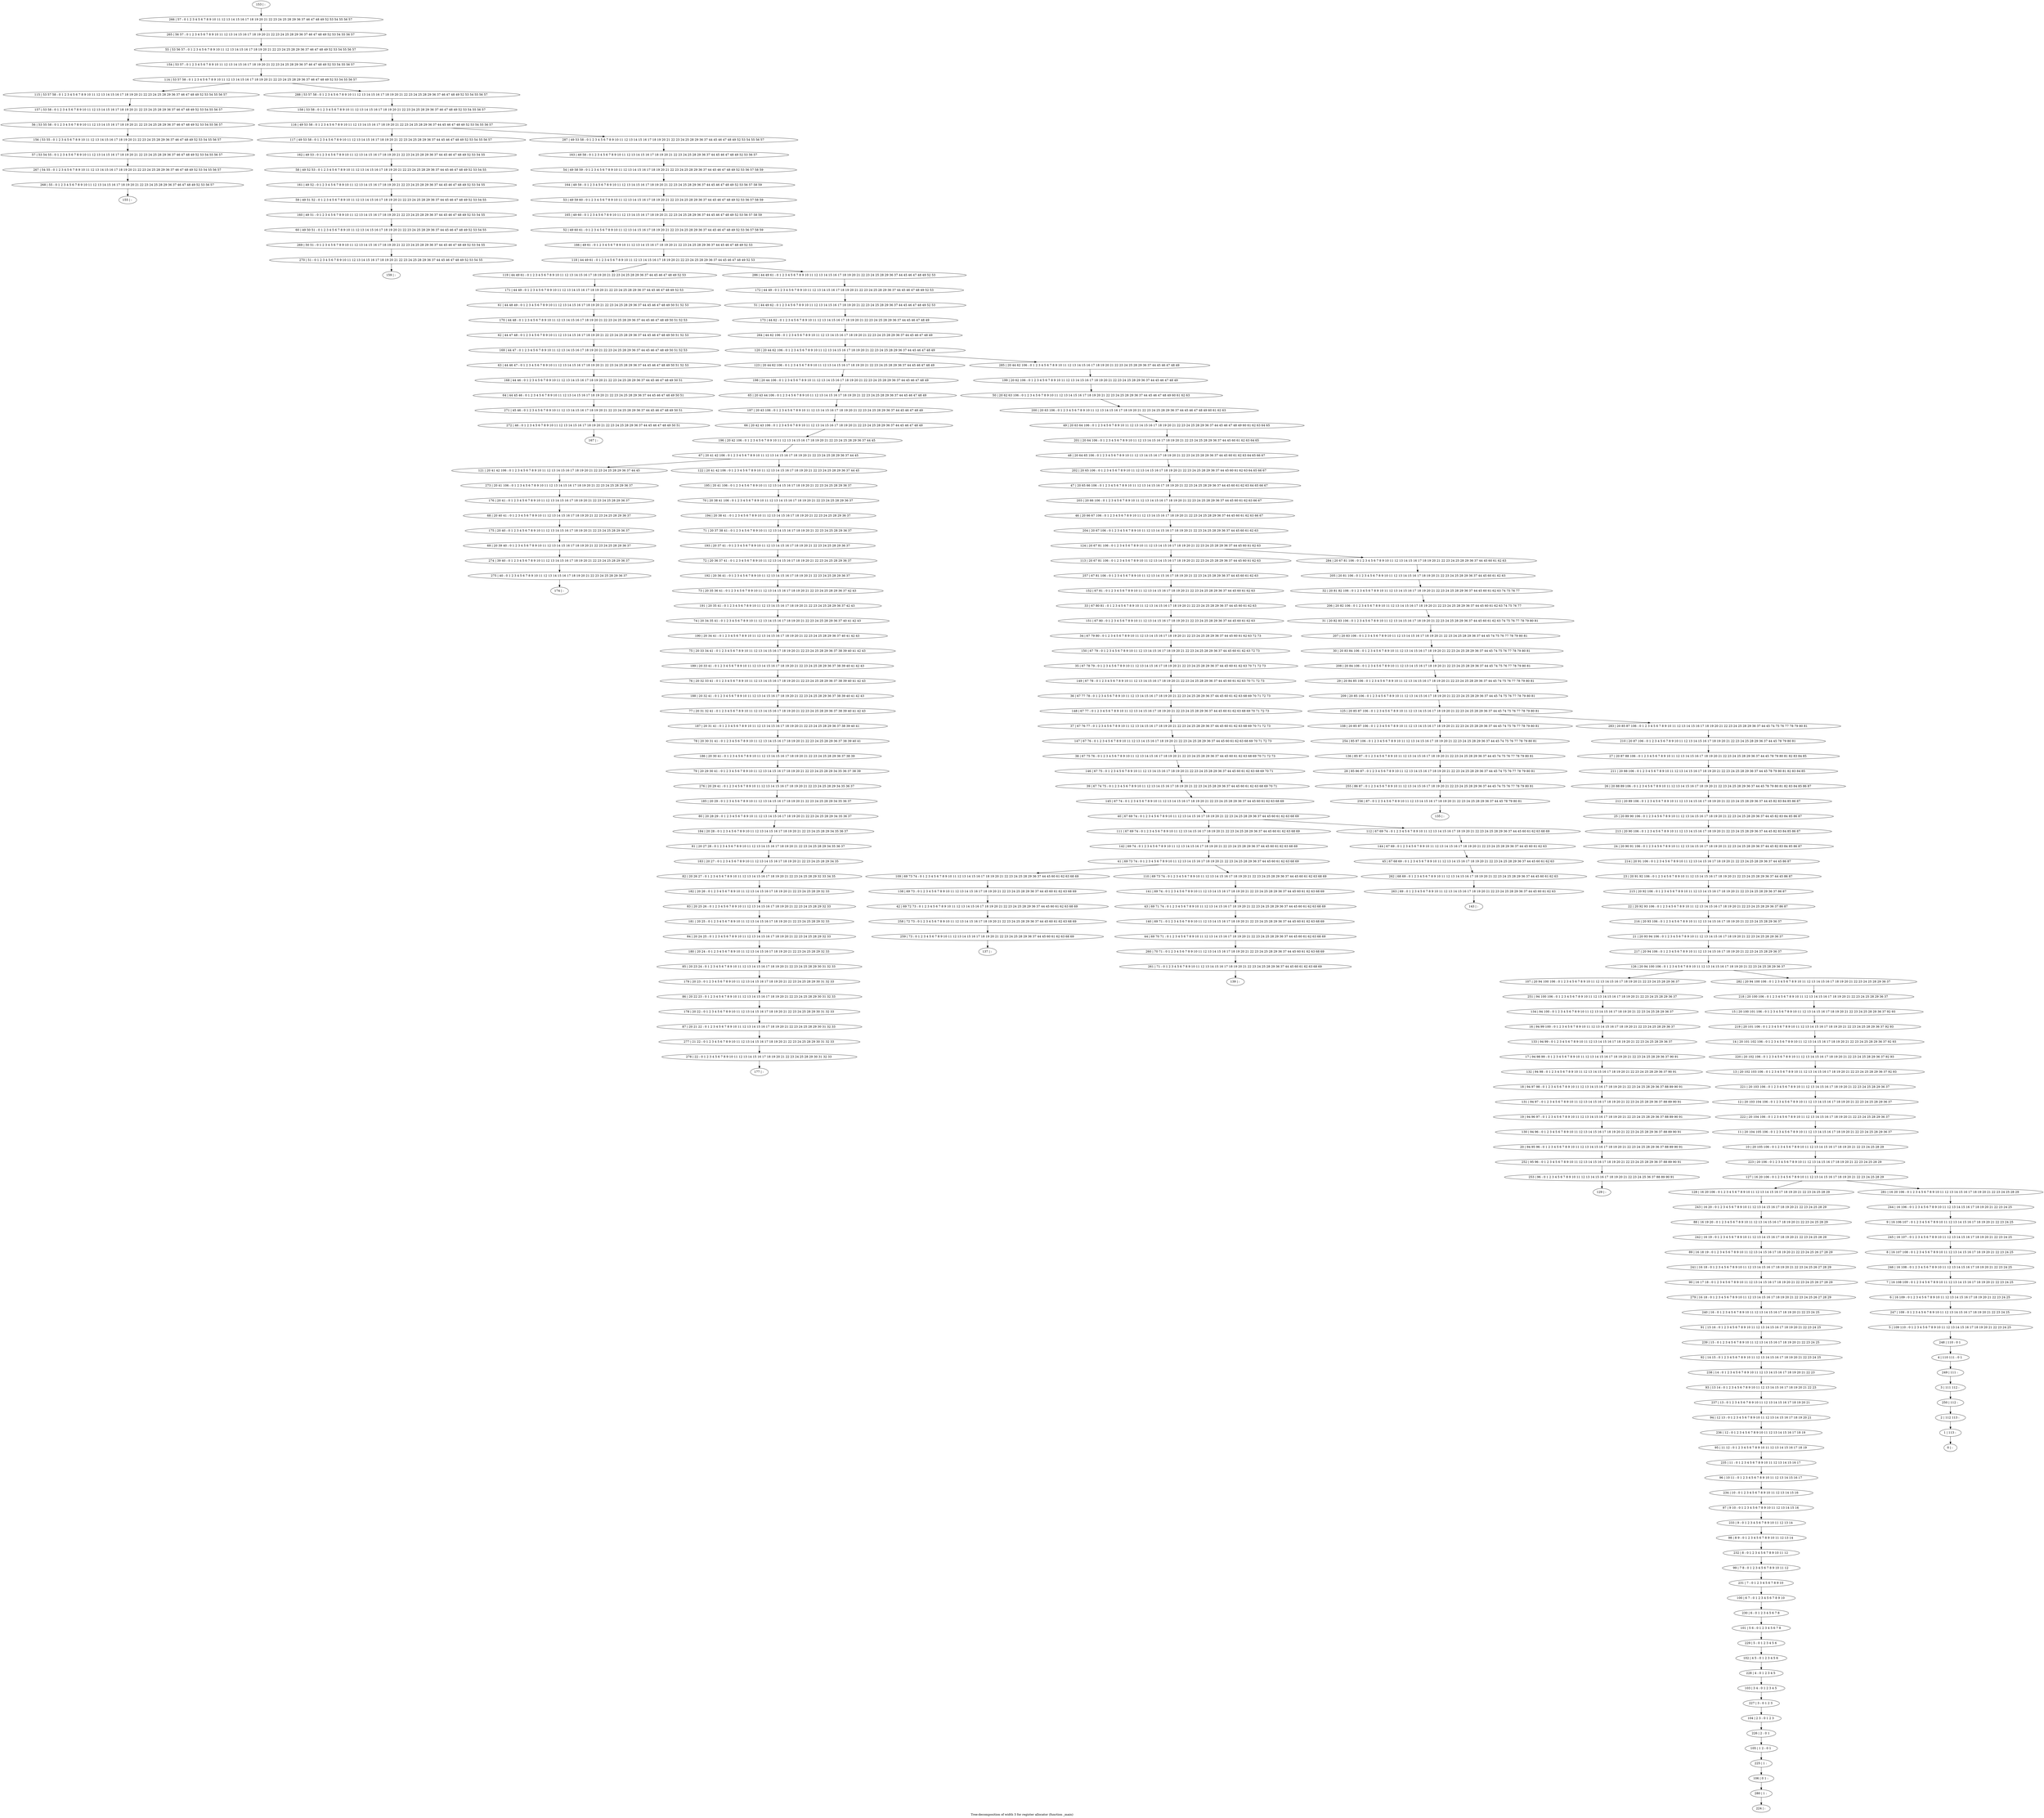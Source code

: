 digraph G {
graph [label="Tree-decomposition of width 3 for register allocator (function _main)"]
0[label="0 | : "];
1[label="1 | 113 : "];
2[label="2 | 112 113 : "];
3[label="3 | 111 112 : "];
4[label="4 | 110 111 : 0 1 "];
5[label="5 | 109 110 : 0 1 2 3 4 5 6 7 8 9 10 11 12 13 14 15 16 17 18 19 20 21 22 23 24 25 "];
6[label="6 | 16 109 : 0 1 2 3 4 5 6 7 8 9 10 11 12 13 14 15 16 17 18 19 20 21 22 23 24 25 "];
7[label="7 | 16 108 109 : 0 1 2 3 4 5 6 7 8 9 10 11 12 13 14 15 16 17 18 19 20 21 22 23 24 25 "];
8[label="8 | 16 107 108 : 0 1 2 3 4 5 6 7 8 9 10 11 12 13 14 15 16 17 18 19 20 21 22 23 24 25 "];
9[label="9 | 16 106 107 : 0 1 2 3 4 5 6 7 8 9 10 11 12 13 14 15 16 17 18 19 20 21 22 23 24 25 "];
10[label="10 | 20 105 106 : 0 1 2 3 4 5 6 7 8 9 10 11 12 13 14 15 16 17 18 19 20 21 22 23 24 25 28 29 "];
11[label="11 | 20 104 105 106 : 0 1 2 3 4 5 6 7 8 9 10 11 12 13 14 15 16 17 18 19 20 21 22 23 24 25 28 29 36 37 "];
12[label="12 | 20 103 104 106 : 0 1 2 3 4 5 6 7 8 9 10 11 12 13 14 15 16 17 18 19 20 21 22 23 24 25 28 29 36 37 "];
13[label="13 | 20 102 103 106 : 0 1 2 3 4 5 6 7 8 9 10 11 12 13 14 15 16 17 18 19 20 21 22 23 24 25 28 29 36 37 92 93 "];
14[label="14 | 20 101 102 106 : 0 1 2 3 4 5 6 7 8 9 10 11 12 13 14 15 16 17 18 19 20 21 22 23 24 25 28 29 36 37 92 93 "];
15[label="15 | 20 100 101 106 : 0 1 2 3 4 5 6 7 8 9 10 11 12 13 14 15 16 17 18 19 20 21 22 23 24 25 28 29 36 37 92 93 "];
16[label="16 | 94 99 100 : 0 1 2 3 4 5 6 7 8 9 10 11 12 13 14 15 16 17 18 19 20 21 22 23 24 25 28 29 36 37 "];
17[label="17 | 94 98 99 : 0 1 2 3 4 5 6 7 8 9 10 11 12 13 14 15 16 17 18 19 20 21 22 23 24 25 28 29 36 37 90 91 "];
18[label="18 | 94 97 98 : 0 1 2 3 4 5 6 7 8 9 10 11 12 13 14 15 16 17 18 19 20 21 22 23 24 25 28 29 36 37 88 89 90 91 "];
19[label="19 | 94 96 97 : 0 1 2 3 4 5 6 7 8 9 10 11 12 13 14 15 16 17 18 19 20 21 22 23 24 25 28 29 36 37 88 89 90 91 "];
20[label="20 | 94 95 96 : 0 1 2 3 4 5 6 7 8 9 10 11 12 13 14 15 16 17 18 19 20 21 22 23 24 25 28 29 36 37 88 89 90 91 "];
21[label="21 | 20 93 94 106 : 0 1 2 3 4 5 6 7 8 9 10 11 12 13 14 15 16 17 18 19 20 21 22 23 24 25 28 29 36 37 "];
22[label="22 | 20 92 93 106 : 0 1 2 3 4 5 6 7 8 9 10 11 12 13 14 15 16 17 18 19 20 21 22 23 24 25 28 29 36 37 86 87 "];
23[label="23 | 20 91 92 106 : 0 1 2 3 4 5 6 7 8 9 10 11 12 13 14 15 16 17 18 19 20 21 22 23 24 25 28 29 36 37 44 45 86 87 "];
24[label="24 | 20 90 91 106 : 0 1 2 3 4 5 6 7 8 9 10 11 12 13 14 15 16 17 18 19 20 21 22 23 24 25 28 29 36 37 44 45 82 83 84 85 86 87 "];
25[label="25 | 20 89 90 106 : 0 1 2 3 4 5 6 7 8 9 10 11 12 13 14 15 16 17 18 19 20 21 22 23 24 25 28 29 36 37 44 45 82 83 84 85 86 87 "];
26[label="26 | 20 88 89 106 : 0 1 2 3 4 5 6 7 8 9 10 11 12 13 14 15 16 17 18 19 20 21 22 23 24 25 28 29 36 37 44 45 78 79 80 81 82 83 84 85 86 87 "];
27[label="27 | 20 87 88 106 : 0 1 2 3 4 5 6 7 8 9 10 11 12 13 14 15 16 17 18 19 20 21 22 23 24 25 28 29 36 37 44 45 78 79 80 81 82 83 84 85 "];
28[label="28 | 85 86 87 : 0 1 2 3 4 5 6 7 8 9 10 11 12 13 14 15 16 17 18 19 20 21 22 23 24 25 28 29 36 37 44 45 74 75 76 77 78 79 80 81 "];
29[label="29 | 20 84 85 106 : 0 1 2 3 4 5 6 7 8 9 10 11 12 13 14 15 16 17 18 19 20 21 22 23 24 25 28 29 36 37 44 45 74 75 76 77 78 79 80 81 "];
30[label="30 | 20 83 84 106 : 0 1 2 3 4 5 6 7 8 9 10 11 12 13 14 15 16 17 18 19 20 21 22 23 24 25 28 29 36 37 44 45 74 75 76 77 78 79 80 81 "];
31[label="31 | 20 82 83 106 : 0 1 2 3 4 5 6 7 8 9 10 11 12 13 14 15 16 17 18 19 20 21 22 23 24 25 28 29 36 37 44 45 60 61 62 63 74 75 76 77 78 79 80 81 "];
32[label="32 | 20 81 82 106 : 0 1 2 3 4 5 6 7 8 9 10 11 12 13 14 15 16 17 18 19 20 21 22 23 24 25 28 29 36 37 44 45 60 61 62 63 74 75 76 77 "];
33[label="33 | 67 80 81 : 0 1 2 3 4 5 6 7 8 9 10 11 12 13 14 15 16 17 18 19 20 21 22 23 24 25 28 29 36 37 44 45 60 61 62 63 "];
34[label="34 | 67 79 80 : 0 1 2 3 4 5 6 7 8 9 10 11 12 13 14 15 16 17 18 19 20 21 22 23 24 25 28 29 36 37 44 45 60 61 62 63 72 73 "];
35[label="35 | 67 78 79 : 0 1 2 3 4 5 6 7 8 9 10 11 12 13 14 15 16 17 18 19 20 21 22 23 24 25 28 29 36 37 44 45 60 61 62 63 70 71 72 73 "];
36[label="36 | 67 77 78 : 0 1 2 3 4 5 6 7 8 9 10 11 12 13 14 15 16 17 18 19 20 21 22 23 24 25 28 29 36 37 44 45 60 61 62 63 68 69 70 71 72 73 "];
37[label="37 | 67 76 77 : 0 1 2 3 4 5 6 7 8 9 10 11 12 13 14 15 16 17 18 19 20 21 22 23 24 25 28 29 36 37 44 45 60 61 62 63 68 69 70 71 72 73 "];
38[label="38 | 67 75 76 : 0 1 2 3 4 5 6 7 8 9 10 11 12 13 14 15 16 17 18 19 20 21 22 23 24 25 28 29 36 37 44 45 60 61 62 63 68 69 70 71 72 73 "];
39[label="39 | 67 74 75 : 0 1 2 3 4 5 6 7 8 9 10 11 12 13 14 15 16 17 18 19 20 21 22 23 24 25 28 29 36 37 44 45 60 61 62 63 68 69 70 71 "];
40[label="40 | 67 69 74 : 0 1 2 3 4 5 6 7 8 9 10 11 12 13 14 15 16 17 18 19 20 21 22 23 24 25 28 29 36 37 44 45 60 61 62 63 68 69 "];
41[label="41 | 69 73 74 : 0 1 2 3 4 5 6 7 8 9 10 11 12 13 14 15 16 17 18 19 20 21 22 23 24 25 28 29 36 37 44 45 60 61 62 63 68 69 "];
42[label="42 | 69 72 73 : 0 1 2 3 4 5 6 7 8 9 10 11 12 13 14 15 16 17 18 19 20 21 22 23 24 25 28 29 36 37 44 45 60 61 62 63 68 69 "];
43[label="43 | 69 71 74 : 0 1 2 3 4 5 6 7 8 9 10 11 12 13 14 15 16 17 18 19 20 21 22 23 24 25 28 29 36 37 44 45 60 61 62 63 68 69 "];
44[label="44 | 69 70 71 : 0 1 2 3 4 5 6 7 8 9 10 11 12 13 14 15 16 17 18 19 20 21 22 23 24 25 28 29 36 37 44 45 60 61 62 63 68 69 "];
45[label="45 | 67 68 69 : 0 1 2 3 4 5 6 7 8 9 10 11 12 13 14 15 16 17 18 19 20 21 22 23 24 25 28 29 36 37 44 45 60 61 62 63 "];
46[label="46 | 20 66 67 106 : 0 1 2 3 4 5 6 7 8 9 10 11 12 13 14 15 16 17 18 19 20 21 22 23 24 25 28 29 36 37 44 45 60 61 62 63 66 67 "];
47[label="47 | 20 65 66 106 : 0 1 2 3 4 5 6 7 8 9 10 11 12 13 14 15 16 17 18 19 20 21 22 23 24 25 28 29 36 37 44 45 60 61 62 63 64 65 66 67 "];
48[label="48 | 20 64 65 106 : 0 1 2 3 4 5 6 7 8 9 10 11 12 13 14 15 16 17 18 19 20 21 22 23 24 25 28 29 36 37 44 45 60 61 62 63 64 65 66 67 "];
49[label="49 | 20 63 64 106 : 0 1 2 3 4 5 6 7 8 9 10 11 12 13 14 15 16 17 18 19 20 21 22 23 24 25 28 29 36 37 44 45 46 47 48 49 60 61 62 63 64 65 "];
50[label="50 | 20 62 63 106 : 0 1 2 3 4 5 6 7 8 9 10 11 12 13 14 15 16 17 18 19 20 21 22 23 24 25 28 29 36 37 44 45 46 47 48 49 60 61 62 63 "];
51[label="51 | 44 49 62 : 0 1 2 3 4 5 6 7 8 9 10 11 12 13 14 15 16 17 18 19 20 21 22 23 24 25 28 29 36 37 44 45 46 47 48 49 52 53 "];
52[label="52 | 49 60 61 : 0 1 2 3 4 5 6 7 8 9 10 11 12 13 14 15 16 17 18 19 20 21 22 23 24 25 28 29 36 37 44 45 46 47 48 49 52 53 56 57 58 59 "];
53[label="53 | 49 59 60 : 0 1 2 3 4 5 6 7 8 9 10 11 12 13 14 15 16 17 18 19 20 21 22 23 24 25 28 29 36 37 44 45 46 47 48 49 52 53 56 57 58 59 "];
54[label="54 | 49 58 59 : 0 1 2 3 4 5 6 7 8 9 10 11 12 13 14 15 16 17 18 19 20 21 22 23 24 25 28 29 36 37 44 45 46 47 48 49 52 53 56 57 58 59 "];
55[label="55 | 53 56 57 : 0 1 2 3 4 5 6 7 8 9 10 11 12 13 14 15 16 17 18 19 20 21 22 23 24 25 28 29 36 37 46 47 48 49 52 53 54 55 56 57 "];
56[label="56 | 53 55 58 : 0 1 2 3 4 5 6 7 8 9 10 11 12 13 14 15 16 17 18 19 20 21 22 23 24 25 28 29 36 37 46 47 48 49 52 53 54 55 56 57 "];
57[label="57 | 53 54 55 : 0 1 2 3 4 5 6 7 8 9 10 11 12 13 14 15 16 17 18 19 20 21 22 23 24 25 28 29 36 37 46 47 48 49 52 53 54 55 56 57 "];
58[label="58 | 49 52 53 : 0 1 2 3 4 5 6 7 8 9 10 11 12 13 14 15 16 17 18 19 20 21 22 23 24 25 28 29 36 37 44 45 46 47 48 49 52 53 54 55 "];
59[label="59 | 49 51 52 : 0 1 2 3 4 5 6 7 8 9 10 11 12 13 14 15 16 17 18 19 20 21 22 23 24 25 28 29 36 37 44 45 46 47 48 49 52 53 54 55 "];
60[label="60 | 49 50 51 : 0 1 2 3 4 5 6 7 8 9 10 11 12 13 14 15 16 17 18 19 20 21 22 23 24 25 28 29 36 37 44 45 46 47 48 49 52 53 54 55 "];
61[label="61 | 44 48 49 : 0 1 2 3 4 5 6 7 8 9 10 11 12 13 14 15 16 17 18 19 20 21 22 23 24 25 28 29 36 37 44 45 46 47 48 49 50 51 52 53 "];
62[label="62 | 44 47 48 : 0 1 2 3 4 5 6 7 8 9 10 11 12 13 14 15 16 17 18 19 20 21 22 23 24 25 28 29 36 37 44 45 46 47 48 49 50 51 52 53 "];
63[label="63 | 44 46 47 : 0 1 2 3 4 5 6 7 8 9 10 11 12 13 14 15 16 17 18 19 20 21 22 23 24 25 28 29 36 37 44 45 46 47 48 49 50 51 52 53 "];
64[label="64 | 44 45 46 : 0 1 2 3 4 5 6 7 8 9 10 11 12 13 14 15 16 17 18 19 20 21 22 23 24 25 28 29 36 37 44 45 46 47 48 49 50 51 "];
65[label="65 | 20 43 44 106 : 0 1 2 3 4 5 6 7 8 9 10 11 12 13 14 15 16 17 18 19 20 21 22 23 24 25 28 29 36 37 44 45 46 47 48 49 "];
66[label="66 | 20 42 43 106 : 0 1 2 3 4 5 6 7 8 9 10 11 12 13 14 15 16 17 18 19 20 21 22 23 24 25 28 29 36 37 44 45 46 47 48 49 "];
67[label="67 | 20 41 42 106 : 0 1 2 3 4 5 6 7 8 9 10 11 12 13 14 15 16 17 18 19 20 21 22 23 24 25 28 29 36 37 44 45 "];
68[label="68 | 20 40 41 : 0 1 2 3 4 5 6 7 8 9 10 11 12 13 14 15 16 17 18 19 20 21 22 23 24 25 28 29 36 37 "];
69[label="69 | 20 39 40 : 0 1 2 3 4 5 6 7 8 9 10 11 12 13 14 15 16 17 18 19 20 21 22 23 24 25 28 29 36 37 "];
70[label="70 | 20 38 41 106 : 0 1 2 3 4 5 6 7 8 9 10 11 12 13 14 15 16 17 18 19 20 21 22 23 24 25 28 29 36 37 "];
71[label="71 | 20 37 38 41 : 0 1 2 3 4 5 6 7 8 9 10 11 12 13 14 15 16 17 18 19 20 21 22 23 24 25 28 29 36 37 "];
72[label="72 | 20 36 37 41 : 0 1 2 3 4 5 6 7 8 9 10 11 12 13 14 15 16 17 18 19 20 21 22 23 24 25 28 29 36 37 "];
73[label="73 | 20 35 36 41 : 0 1 2 3 4 5 6 7 8 9 10 11 12 13 14 15 16 17 18 19 20 21 22 23 24 25 28 29 36 37 42 43 "];
74[label="74 | 20 34 35 41 : 0 1 2 3 4 5 6 7 8 9 10 11 12 13 14 15 16 17 18 19 20 21 22 23 24 25 28 29 36 37 40 41 42 43 "];
75[label="75 | 20 33 34 41 : 0 1 2 3 4 5 6 7 8 9 10 11 12 13 14 15 16 17 18 19 20 21 22 23 24 25 28 29 36 37 38 39 40 41 42 43 "];
76[label="76 | 20 32 33 41 : 0 1 2 3 4 5 6 7 8 9 10 11 12 13 14 15 16 17 18 19 20 21 22 23 24 25 28 29 36 37 38 39 40 41 42 43 "];
77[label="77 | 20 31 32 41 : 0 1 2 3 4 5 6 7 8 9 10 11 12 13 14 15 16 17 18 19 20 21 22 23 24 25 28 29 36 37 38 39 40 41 42 43 "];
78[label="78 | 20 30 31 41 : 0 1 2 3 4 5 6 7 8 9 10 11 12 13 14 15 16 17 18 19 20 21 22 23 24 25 28 29 36 37 38 39 40 41 "];
79[label="79 | 20 29 30 41 : 0 1 2 3 4 5 6 7 8 9 10 11 12 13 14 15 16 17 18 19 20 21 22 23 24 25 28 29 34 35 36 37 38 39 "];
80[label="80 | 20 28 29 : 0 1 2 3 4 5 6 7 8 9 10 11 12 13 14 15 16 17 18 19 20 21 22 23 24 25 28 29 34 35 36 37 "];
81[label="81 | 20 27 28 : 0 1 2 3 4 5 6 7 8 9 10 11 12 13 14 15 16 17 18 19 20 21 22 23 24 25 28 29 34 35 36 37 "];
82[label="82 | 20 26 27 : 0 1 2 3 4 5 6 7 8 9 10 11 12 13 14 15 16 17 18 19 20 21 22 23 24 25 28 29 32 33 34 35 "];
83[label="83 | 20 25 26 : 0 1 2 3 4 5 6 7 8 9 10 11 12 13 14 15 16 17 18 19 20 21 22 23 24 25 28 29 32 33 "];
84[label="84 | 20 24 25 : 0 1 2 3 4 5 6 7 8 9 10 11 12 13 14 15 16 17 18 19 20 21 22 23 24 25 28 29 32 33 "];
85[label="85 | 20 23 24 : 0 1 2 3 4 5 6 7 8 9 10 11 12 13 14 15 16 17 18 19 20 21 22 23 24 25 28 29 30 31 32 33 "];
86[label="86 | 20 22 23 : 0 1 2 3 4 5 6 7 8 9 10 11 12 13 14 15 16 17 18 19 20 21 22 23 24 25 28 29 30 31 32 33 "];
87[label="87 | 20 21 22 : 0 1 2 3 4 5 6 7 8 9 10 11 12 13 14 15 16 17 18 19 20 21 22 23 24 25 28 29 30 31 32 33 "];
88[label="88 | 16 19 20 : 0 1 2 3 4 5 6 7 8 9 10 11 12 13 14 15 16 17 18 19 20 21 22 23 24 25 28 29 "];
89[label="89 | 16 18 19 : 0 1 2 3 4 5 6 7 8 9 10 11 12 13 14 15 16 17 18 19 20 21 22 23 24 25 26 27 28 29 "];
90[label="90 | 16 17 18 : 0 1 2 3 4 5 6 7 8 9 10 11 12 13 14 15 16 17 18 19 20 21 22 23 24 25 26 27 28 29 "];
91[label="91 | 15 16 : 0 1 2 3 4 5 6 7 8 9 10 11 12 13 14 15 16 17 18 19 20 21 22 23 24 25 "];
92[label="92 | 14 15 : 0 1 2 3 4 5 6 7 8 9 10 11 12 13 14 15 16 17 18 19 20 21 22 23 24 25 "];
93[label="93 | 13 14 : 0 1 2 3 4 5 6 7 8 9 10 11 12 13 14 15 16 17 18 19 20 21 22 23 "];
94[label="94 | 12 13 : 0 1 2 3 4 5 6 7 8 9 10 11 12 13 14 15 16 17 18 19 20 21 "];
95[label="95 | 11 12 : 0 1 2 3 4 5 6 7 8 9 10 11 12 13 14 15 16 17 18 19 "];
96[label="96 | 10 11 : 0 1 2 3 4 5 6 7 8 9 10 11 12 13 14 15 16 17 "];
97[label="97 | 9 10 : 0 1 2 3 4 5 6 7 8 9 10 11 12 13 14 15 16 "];
98[label="98 | 8 9 : 0 1 2 3 4 5 6 7 8 9 10 11 12 13 14 "];
99[label="99 | 7 8 : 0 1 2 3 4 5 6 7 8 9 10 11 12 "];
100[label="100 | 6 7 : 0 1 2 3 4 5 6 7 8 9 10 "];
101[label="101 | 5 6 : 0 1 2 3 4 5 6 7 8 "];
102[label="102 | 4 5 : 0 1 2 3 4 5 6 "];
103[label="103 | 3 4 : 0 1 2 3 4 5 "];
104[label="104 | 2 3 : 0 1 2 3 "];
105[label="105 | 1 2 : 0 1 "];
106[label="106 | 0 1 : "];
107[label="107 | 20 94 100 106 : 0 1 2 3 4 5 6 7 8 9 10 11 12 13 14 15 16 17 18 19 20 21 22 23 24 25 28 29 36 37 "];
108[label="108 | 20 85 87 106 : 0 1 2 3 4 5 6 7 8 9 10 11 12 13 14 15 16 17 18 19 20 21 22 23 24 25 28 29 36 37 44 45 74 75 76 77 78 79 80 81 "];
109[label="109 | 69 73 74 : 0 1 2 3 4 5 6 7 8 9 10 11 12 13 14 15 16 17 18 19 20 21 22 23 24 25 28 29 36 37 44 45 60 61 62 63 68 69 "];
110[label="110 | 69 73 74 : 0 1 2 3 4 5 6 7 8 9 10 11 12 13 14 15 16 17 18 19 20 21 22 23 24 25 28 29 36 37 44 45 60 61 62 63 68 69 "];
111[label="111 | 67 69 74 : 0 1 2 3 4 5 6 7 8 9 10 11 12 13 14 15 16 17 18 19 20 21 22 23 24 25 28 29 36 37 44 45 60 61 62 63 68 69 "];
112[label="112 | 67 69 74 : 0 1 2 3 4 5 6 7 8 9 10 11 12 13 14 15 16 17 18 19 20 21 22 23 24 25 28 29 36 37 44 45 60 61 62 63 68 69 "];
113[label="113 | 20 67 81 106 : 0 1 2 3 4 5 6 7 8 9 10 11 12 13 14 15 16 17 18 19 20 21 22 23 24 25 28 29 36 37 44 45 60 61 62 63 "];
114[label="114 | 53 57 58 : 0 1 2 3 4 5 6 7 8 9 10 11 12 13 14 15 16 17 18 19 20 21 22 23 24 25 28 29 36 37 46 47 48 49 52 53 54 55 56 57 "];
115[label="115 | 53 57 58 : 0 1 2 3 4 5 6 7 8 9 10 11 12 13 14 15 16 17 18 19 20 21 22 23 24 25 28 29 36 37 46 47 48 49 52 53 54 55 56 57 "];
116[label="116 | 49 53 58 : 0 1 2 3 4 5 6 7 8 9 10 11 12 13 14 15 16 17 18 19 20 21 22 23 24 25 28 29 36 37 44 45 46 47 48 49 52 53 54 55 56 57 "];
117[label="117 | 49 53 58 : 0 1 2 3 4 5 6 7 8 9 10 11 12 13 14 15 16 17 18 19 20 21 22 23 24 25 28 29 36 37 44 45 46 47 48 49 52 53 54 55 56 57 "];
118[label="118 | 44 49 61 : 0 1 2 3 4 5 6 7 8 9 10 11 12 13 14 15 16 17 18 19 20 21 22 23 24 25 28 29 36 37 44 45 46 47 48 49 52 53 "];
119[label="119 | 44 49 61 : 0 1 2 3 4 5 6 7 8 9 10 11 12 13 14 15 16 17 18 19 20 21 22 23 24 25 28 29 36 37 44 45 46 47 48 49 52 53 "];
120[label="120 | 20 44 62 106 : 0 1 2 3 4 5 6 7 8 9 10 11 12 13 14 15 16 17 18 19 20 21 22 23 24 25 28 29 36 37 44 45 46 47 48 49 "];
121[label="121 | 20 41 42 106 : 0 1 2 3 4 5 6 7 8 9 10 11 12 13 14 15 16 17 18 19 20 21 22 23 24 25 28 29 36 37 44 45 "];
122[label="122 | 20 41 42 106 : 0 1 2 3 4 5 6 7 8 9 10 11 12 13 14 15 16 17 18 19 20 21 22 23 24 25 28 29 36 37 44 45 "];
123[label="123 | 20 44 62 106 : 0 1 2 3 4 5 6 7 8 9 10 11 12 13 14 15 16 17 18 19 20 21 22 23 24 25 28 29 36 37 44 45 46 47 48 49 "];
124[label="124 | 20 67 81 106 : 0 1 2 3 4 5 6 7 8 9 10 11 12 13 14 15 16 17 18 19 20 21 22 23 24 25 28 29 36 37 44 45 60 61 62 63 "];
125[label="125 | 20 85 87 106 : 0 1 2 3 4 5 6 7 8 9 10 11 12 13 14 15 16 17 18 19 20 21 22 23 24 25 28 29 36 37 44 45 74 75 76 77 78 79 80 81 "];
126[label="126 | 20 94 100 106 : 0 1 2 3 4 5 6 7 8 9 10 11 12 13 14 15 16 17 18 19 20 21 22 23 24 25 28 29 36 37 "];
127[label="127 | 16 20 106 : 0 1 2 3 4 5 6 7 8 9 10 11 12 13 14 15 16 17 18 19 20 21 22 23 24 25 28 29 "];
128[label="128 | 16 20 106 : 0 1 2 3 4 5 6 7 8 9 10 11 12 13 14 15 16 17 18 19 20 21 22 23 24 25 28 29 "];
129[label="129 | : "];
130[label="130 | 94 96 : 0 1 2 3 4 5 6 7 8 9 10 11 12 13 14 15 16 17 18 19 20 21 22 23 24 25 28 29 36 37 88 89 90 91 "];
131[label="131 | 94 97 : 0 1 2 3 4 5 6 7 8 9 10 11 12 13 14 15 16 17 18 19 20 21 22 23 24 25 28 29 36 37 88 89 90 91 "];
132[label="132 | 94 98 : 0 1 2 3 4 5 6 7 8 9 10 11 12 13 14 15 16 17 18 19 20 21 22 23 24 25 28 29 36 37 90 91 "];
133[label="133 | 94 99 : 0 1 2 3 4 5 6 7 8 9 10 11 12 13 14 15 16 17 18 19 20 21 22 23 24 25 28 29 36 37 "];
134[label="134 | 94 100 : 0 1 2 3 4 5 6 7 8 9 10 11 12 13 14 15 16 17 18 19 20 21 22 23 24 25 28 29 36 37 "];
135[label="135 | : "];
136[label="136 | 85 87 : 0 1 2 3 4 5 6 7 8 9 10 11 12 13 14 15 16 17 18 19 20 21 22 23 24 25 28 29 36 37 44 45 74 75 76 77 78 79 80 81 "];
137[label="137 | : "];
138[label="138 | 69 73 : 0 1 2 3 4 5 6 7 8 9 10 11 12 13 14 15 16 17 18 19 20 21 22 23 24 25 28 29 36 37 44 45 60 61 62 63 68 69 "];
139[label="139 | : "];
140[label="140 | 69 71 : 0 1 2 3 4 5 6 7 8 9 10 11 12 13 14 15 16 17 18 19 20 21 22 23 24 25 28 29 36 37 44 45 60 61 62 63 68 69 "];
141[label="141 | 69 74 : 0 1 2 3 4 5 6 7 8 9 10 11 12 13 14 15 16 17 18 19 20 21 22 23 24 25 28 29 36 37 44 45 60 61 62 63 68 69 "];
142[label="142 | 69 74 : 0 1 2 3 4 5 6 7 8 9 10 11 12 13 14 15 16 17 18 19 20 21 22 23 24 25 28 29 36 37 44 45 60 61 62 63 68 69 "];
143[label="143 | : "];
144[label="144 | 67 69 : 0 1 2 3 4 5 6 7 8 9 10 11 12 13 14 15 16 17 18 19 20 21 22 23 24 25 28 29 36 37 44 45 60 61 62 63 "];
145[label="145 | 67 74 : 0 1 2 3 4 5 6 7 8 9 10 11 12 13 14 15 16 17 18 19 20 21 22 23 24 25 28 29 36 37 44 45 60 61 62 63 68 69 "];
146[label="146 | 67 75 : 0 1 2 3 4 5 6 7 8 9 10 11 12 13 14 15 16 17 18 19 20 21 22 23 24 25 28 29 36 37 44 45 60 61 62 63 68 69 70 71 "];
147[label="147 | 67 76 : 0 1 2 3 4 5 6 7 8 9 10 11 12 13 14 15 16 17 18 19 20 21 22 23 24 25 28 29 36 37 44 45 60 61 62 63 68 69 70 71 72 73 "];
148[label="148 | 67 77 : 0 1 2 3 4 5 6 7 8 9 10 11 12 13 14 15 16 17 18 19 20 21 22 23 24 25 28 29 36 37 44 45 60 61 62 63 68 69 70 71 72 73 "];
149[label="149 | 67 78 : 0 1 2 3 4 5 6 7 8 9 10 11 12 13 14 15 16 17 18 19 20 21 22 23 24 25 28 29 36 37 44 45 60 61 62 63 70 71 72 73 "];
150[label="150 | 67 79 : 0 1 2 3 4 5 6 7 8 9 10 11 12 13 14 15 16 17 18 19 20 21 22 23 24 25 28 29 36 37 44 45 60 61 62 63 72 73 "];
151[label="151 | 67 80 : 0 1 2 3 4 5 6 7 8 9 10 11 12 13 14 15 16 17 18 19 20 21 22 23 24 25 28 29 36 37 44 45 60 61 62 63 "];
152[label="152 | 67 81 : 0 1 2 3 4 5 6 7 8 9 10 11 12 13 14 15 16 17 18 19 20 21 22 23 24 25 28 29 36 37 44 45 60 61 62 63 "];
153[label="153 | : "];
154[label="154 | 53 57 : 0 1 2 3 4 5 6 7 8 9 10 11 12 13 14 15 16 17 18 19 20 21 22 23 24 25 28 29 36 37 46 47 48 49 52 53 54 55 56 57 "];
155[label="155 | : "];
156[label="156 | 53 55 : 0 1 2 3 4 5 6 7 8 9 10 11 12 13 14 15 16 17 18 19 20 21 22 23 24 25 28 29 36 37 46 47 48 49 52 53 54 55 56 57 "];
157[label="157 | 53 58 : 0 1 2 3 4 5 6 7 8 9 10 11 12 13 14 15 16 17 18 19 20 21 22 23 24 25 28 29 36 37 46 47 48 49 52 53 54 55 56 57 "];
158[label="158 | 53 58 : 0 1 2 3 4 5 6 7 8 9 10 11 12 13 14 15 16 17 18 19 20 21 22 23 24 25 28 29 36 37 46 47 48 49 52 53 54 55 56 57 "];
159[label="159 | : "];
160[label="160 | 49 51 : 0 1 2 3 4 5 6 7 8 9 10 11 12 13 14 15 16 17 18 19 20 21 22 23 24 25 28 29 36 37 44 45 46 47 48 49 52 53 54 55 "];
161[label="161 | 49 52 : 0 1 2 3 4 5 6 7 8 9 10 11 12 13 14 15 16 17 18 19 20 21 22 23 24 25 28 29 36 37 44 45 46 47 48 49 52 53 54 55 "];
162[label="162 | 49 53 : 0 1 2 3 4 5 6 7 8 9 10 11 12 13 14 15 16 17 18 19 20 21 22 23 24 25 28 29 36 37 44 45 46 47 48 49 52 53 54 55 "];
163[label="163 | 49 58 : 0 1 2 3 4 5 6 7 8 9 10 11 12 13 14 15 16 17 18 19 20 21 22 23 24 25 28 29 36 37 44 45 46 47 48 49 52 53 56 57 "];
164[label="164 | 49 59 : 0 1 2 3 4 5 6 7 8 9 10 11 12 13 14 15 16 17 18 19 20 21 22 23 24 25 28 29 36 37 44 45 46 47 48 49 52 53 56 57 58 59 "];
165[label="165 | 49 60 : 0 1 2 3 4 5 6 7 8 9 10 11 12 13 14 15 16 17 18 19 20 21 22 23 24 25 28 29 36 37 44 45 46 47 48 49 52 53 56 57 58 59 "];
166[label="166 | 49 61 : 0 1 2 3 4 5 6 7 8 9 10 11 12 13 14 15 16 17 18 19 20 21 22 23 24 25 28 29 36 37 44 45 46 47 48 49 52 53 "];
167[label="167 | : "];
168[label="168 | 44 46 : 0 1 2 3 4 5 6 7 8 9 10 11 12 13 14 15 16 17 18 19 20 21 22 23 24 25 28 29 36 37 44 45 46 47 48 49 50 51 "];
169[label="169 | 44 47 : 0 1 2 3 4 5 6 7 8 9 10 11 12 13 14 15 16 17 18 19 20 21 22 23 24 25 28 29 36 37 44 45 46 47 48 49 50 51 52 53 "];
170[label="170 | 44 48 : 0 1 2 3 4 5 6 7 8 9 10 11 12 13 14 15 16 17 18 19 20 21 22 23 24 25 28 29 36 37 44 45 46 47 48 49 50 51 52 53 "];
171[label="171 | 44 49 : 0 1 2 3 4 5 6 7 8 9 10 11 12 13 14 15 16 17 18 19 20 21 22 23 24 25 28 29 36 37 44 45 46 47 48 49 52 53 "];
172[label="172 | 44 49 : 0 1 2 3 4 5 6 7 8 9 10 11 12 13 14 15 16 17 18 19 20 21 22 23 24 25 28 29 36 37 44 45 46 47 48 49 52 53 "];
173[label="173 | 44 62 : 0 1 2 3 4 5 6 7 8 9 10 11 12 13 14 15 16 17 18 19 20 21 22 23 24 25 28 29 36 37 44 45 46 47 48 49 "];
174[label="174 | : "];
175[label="175 | 20 40 : 0 1 2 3 4 5 6 7 8 9 10 11 12 13 14 15 16 17 18 19 20 21 22 23 24 25 28 29 36 37 "];
176[label="176 | 20 41 : 0 1 2 3 4 5 6 7 8 9 10 11 12 13 14 15 16 17 18 19 20 21 22 23 24 25 28 29 36 37 "];
177[label="177 | : "];
178[label="178 | 20 22 : 0 1 2 3 4 5 6 7 8 9 10 11 12 13 14 15 16 17 18 19 20 21 22 23 24 25 28 29 30 31 32 33 "];
179[label="179 | 20 23 : 0 1 2 3 4 5 6 7 8 9 10 11 12 13 14 15 16 17 18 19 20 21 22 23 24 25 28 29 30 31 32 33 "];
180[label="180 | 20 24 : 0 1 2 3 4 5 6 7 8 9 10 11 12 13 14 15 16 17 18 19 20 21 22 23 24 25 28 29 32 33 "];
181[label="181 | 20 25 : 0 1 2 3 4 5 6 7 8 9 10 11 12 13 14 15 16 17 18 19 20 21 22 23 24 25 28 29 32 33 "];
182[label="182 | 20 26 : 0 1 2 3 4 5 6 7 8 9 10 11 12 13 14 15 16 17 18 19 20 21 22 23 24 25 28 29 32 33 "];
183[label="183 | 20 27 : 0 1 2 3 4 5 6 7 8 9 10 11 12 13 14 15 16 17 18 19 20 21 22 23 24 25 28 29 34 35 "];
184[label="184 | 20 28 : 0 1 2 3 4 5 6 7 8 9 10 11 12 13 14 15 16 17 18 19 20 21 22 23 24 25 28 29 34 35 36 37 "];
185[label="185 | 20 29 : 0 1 2 3 4 5 6 7 8 9 10 11 12 13 14 15 16 17 18 19 20 21 22 23 24 25 28 29 34 35 36 37 "];
186[label="186 | 20 30 41 : 0 1 2 3 4 5 6 7 8 9 10 11 12 13 14 15 16 17 18 19 20 21 22 23 24 25 28 29 36 37 38 39 "];
187[label="187 | 20 31 41 : 0 1 2 3 4 5 6 7 8 9 10 11 12 13 14 15 16 17 18 19 20 21 22 23 24 25 28 29 36 37 38 39 40 41 "];
188[label="188 | 20 32 41 : 0 1 2 3 4 5 6 7 8 9 10 11 12 13 14 15 16 17 18 19 20 21 22 23 24 25 28 29 36 37 38 39 40 41 42 43 "];
189[label="189 | 20 33 41 : 0 1 2 3 4 5 6 7 8 9 10 11 12 13 14 15 16 17 18 19 20 21 22 23 24 25 28 29 36 37 38 39 40 41 42 43 "];
190[label="190 | 20 34 41 : 0 1 2 3 4 5 6 7 8 9 10 11 12 13 14 15 16 17 18 19 20 21 22 23 24 25 28 29 36 37 40 41 42 43 "];
191[label="191 | 20 35 41 : 0 1 2 3 4 5 6 7 8 9 10 11 12 13 14 15 16 17 18 19 20 21 22 23 24 25 28 29 36 37 42 43 "];
192[label="192 | 20 36 41 : 0 1 2 3 4 5 6 7 8 9 10 11 12 13 14 15 16 17 18 19 20 21 22 23 24 25 28 29 36 37 "];
193[label="193 | 20 37 41 : 0 1 2 3 4 5 6 7 8 9 10 11 12 13 14 15 16 17 18 19 20 21 22 23 24 25 28 29 36 37 "];
194[label="194 | 20 38 41 : 0 1 2 3 4 5 6 7 8 9 10 11 12 13 14 15 16 17 18 19 20 21 22 23 24 25 28 29 36 37 "];
195[label="195 | 20 41 106 : 0 1 2 3 4 5 6 7 8 9 10 11 12 13 14 15 16 17 18 19 20 21 22 23 24 25 28 29 36 37 "];
196[label="196 | 20 42 106 : 0 1 2 3 4 5 6 7 8 9 10 11 12 13 14 15 16 17 18 19 20 21 22 23 24 25 28 29 36 37 44 45 "];
197[label="197 | 20 43 106 : 0 1 2 3 4 5 6 7 8 9 10 11 12 13 14 15 16 17 18 19 20 21 22 23 24 25 28 29 36 37 44 45 46 47 48 49 "];
198[label="198 | 20 44 106 : 0 1 2 3 4 5 6 7 8 9 10 11 12 13 14 15 16 17 18 19 20 21 22 23 24 25 28 29 36 37 44 45 46 47 48 49 "];
199[label="199 | 20 62 106 : 0 1 2 3 4 5 6 7 8 9 10 11 12 13 14 15 16 17 18 19 20 21 22 23 24 25 28 29 36 37 44 45 46 47 48 49 "];
200[label="200 | 20 63 106 : 0 1 2 3 4 5 6 7 8 9 10 11 12 13 14 15 16 17 18 19 20 21 22 23 24 25 28 29 36 37 44 45 46 47 48 49 60 61 62 63 "];
201[label="201 | 20 64 106 : 0 1 2 3 4 5 6 7 8 9 10 11 12 13 14 15 16 17 18 19 20 21 22 23 24 25 28 29 36 37 44 45 60 61 62 63 64 65 "];
202[label="202 | 20 65 106 : 0 1 2 3 4 5 6 7 8 9 10 11 12 13 14 15 16 17 18 19 20 21 22 23 24 25 28 29 36 37 44 45 60 61 62 63 64 65 66 67 "];
203[label="203 | 20 66 106 : 0 1 2 3 4 5 6 7 8 9 10 11 12 13 14 15 16 17 18 19 20 21 22 23 24 25 28 29 36 37 44 45 60 61 62 63 66 67 "];
204[label="204 | 20 67 106 : 0 1 2 3 4 5 6 7 8 9 10 11 12 13 14 15 16 17 18 19 20 21 22 23 24 25 28 29 36 37 44 45 60 61 62 63 "];
205[label="205 | 20 81 106 : 0 1 2 3 4 5 6 7 8 9 10 11 12 13 14 15 16 17 18 19 20 21 22 23 24 25 28 29 36 37 44 45 60 61 62 63 "];
206[label="206 | 20 82 106 : 0 1 2 3 4 5 6 7 8 9 10 11 12 13 14 15 16 17 18 19 20 21 22 23 24 25 28 29 36 37 44 45 60 61 62 63 74 75 76 77 "];
207[label="207 | 20 83 106 : 0 1 2 3 4 5 6 7 8 9 10 11 12 13 14 15 16 17 18 19 20 21 22 23 24 25 28 29 36 37 44 45 74 75 76 77 78 79 80 81 "];
208[label="208 | 20 84 106 : 0 1 2 3 4 5 6 7 8 9 10 11 12 13 14 15 16 17 18 19 20 21 22 23 24 25 28 29 36 37 44 45 74 75 76 77 78 79 80 81 "];
209[label="209 | 20 85 106 : 0 1 2 3 4 5 6 7 8 9 10 11 12 13 14 15 16 17 18 19 20 21 22 23 24 25 28 29 36 37 44 45 74 75 76 77 78 79 80 81 "];
210[label="210 | 20 87 106 : 0 1 2 3 4 5 6 7 8 9 10 11 12 13 14 15 16 17 18 19 20 21 22 23 24 25 28 29 36 37 44 45 78 79 80 81 "];
211[label="211 | 20 88 106 : 0 1 2 3 4 5 6 7 8 9 10 11 12 13 14 15 16 17 18 19 20 21 22 23 24 25 28 29 36 37 44 45 78 79 80 81 82 83 84 85 "];
212[label="212 | 20 89 106 : 0 1 2 3 4 5 6 7 8 9 10 11 12 13 14 15 16 17 18 19 20 21 22 23 24 25 28 29 36 37 44 45 82 83 84 85 86 87 "];
213[label="213 | 20 90 106 : 0 1 2 3 4 5 6 7 8 9 10 11 12 13 14 15 16 17 18 19 20 21 22 23 24 25 28 29 36 37 44 45 82 83 84 85 86 87 "];
214[label="214 | 20 91 106 : 0 1 2 3 4 5 6 7 8 9 10 11 12 13 14 15 16 17 18 19 20 21 22 23 24 25 28 29 36 37 44 45 86 87 "];
215[label="215 | 20 92 106 : 0 1 2 3 4 5 6 7 8 9 10 11 12 13 14 15 16 17 18 19 20 21 22 23 24 25 28 29 36 37 86 87 "];
216[label="216 | 20 93 106 : 0 1 2 3 4 5 6 7 8 9 10 11 12 13 14 15 16 17 18 19 20 21 22 23 24 25 28 29 36 37 "];
217[label="217 | 20 94 106 : 0 1 2 3 4 5 6 7 8 9 10 11 12 13 14 15 16 17 18 19 20 21 22 23 24 25 28 29 36 37 "];
218[label="218 | 20 100 106 : 0 1 2 3 4 5 6 7 8 9 10 11 12 13 14 15 16 17 18 19 20 21 22 23 24 25 28 29 36 37 "];
219[label="219 | 20 101 106 : 0 1 2 3 4 5 6 7 8 9 10 11 12 13 14 15 16 17 18 19 20 21 22 23 24 25 28 29 36 37 92 93 "];
220[label="220 | 20 102 106 : 0 1 2 3 4 5 6 7 8 9 10 11 12 13 14 15 16 17 18 19 20 21 22 23 24 25 28 29 36 37 92 93 "];
221[label="221 | 20 103 106 : 0 1 2 3 4 5 6 7 8 9 10 11 12 13 14 15 16 17 18 19 20 21 22 23 24 25 28 29 36 37 "];
222[label="222 | 20 104 106 : 0 1 2 3 4 5 6 7 8 9 10 11 12 13 14 15 16 17 18 19 20 21 22 23 24 25 28 29 36 37 "];
223[label="223 | 20 106 : 0 1 2 3 4 5 6 7 8 9 10 11 12 13 14 15 16 17 18 19 20 21 22 23 24 25 28 29 "];
224[label="224 | : "];
225[label="225 | 1 : "];
226[label="226 | 2 : 0 1 "];
227[label="227 | 3 : 0 1 2 3 "];
228[label="228 | 4 : 0 1 2 3 4 5 "];
229[label="229 | 5 : 0 1 2 3 4 5 6 "];
230[label="230 | 6 : 0 1 2 3 4 5 6 7 8 "];
231[label="231 | 7 : 0 1 2 3 4 5 6 7 8 9 10 "];
232[label="232 | 8 : 0 1 2 3 4 5 6 7 8 9 10 11 12 "];
233[label="233 | 9 : 0 1 2 3 4 5 6 7 8 9 10 11 12 13 14 "];
234[label="234 | 10 : 0 1 2 3 4 5 6 7 8 9 10 11 12 13 14 15 16 "];
235[label="235 | 11 : 0 1 2 3 4 5 6 7 8 9 10 11 12 13 14 15 16 17 "];
236[label="236 | 12 : 0 1 2 3 4 5 6 7 8 9 10 11 12 13 14 15 16 17 18 19 "];
237[label="237 | 13 : 0 1 2 3 4 5 6 7 8 9 10 11 12 13 14 15 16 17 18 19 20 21 "];
238[label="238 | 14 : 0 1 2 3 4 5 6 7 8 9 10 11 12 13 14 15 16 17 18 19 20 21 22 23 "];
239[label="239 | 15 : 0 1 2 3 4 5 6 7 8 9 10 11 12 13 14 15 16 17 18 19 20 21 22 23 24 25 "];
240[label="240 | 16 : 0 1 2 3 4 5 6 7 8 9 10 11 12 13 14 15 16 17 18 19 20 21 22 23 24 25 "];
241[label="241 | 16 18 : 0 1 2 3 4 5 6 7 8 9 10 11 12 13 14 15 16 17 18 19 20 21 22 23 24 25 26 27 28 29 "];
242[label="242 | 16 19 : 0 1 2 3 4 5 6 7 8 9 10 11 12 13 14 15 16 17 18 19 20 21 22 23 24 25 28 29 "];
243[label="243 | 16 20 : 0 1 2 3 4 5 6 7 8 9 10 11 12 13 14 15 16 17 18 19 20 21 22 23 24 25 28 29 "];
244[label="244 | 16 106 : 0 1 2 3 4 5 6 7 8 9 10 11 12 13 14 15 16 17 18 19 20 21 22 23 24 25 "];
245[label="245 | 16 107 : 0 1 2 3 4 5 6 7 8 9 10 11 12 13 14 15 16 17 18 19 20 21 22 23 24 25 "];
246[label="246 | 16 108 : 0 1 2 3 4 5 6 7 8 9 10 11 12 13 14 15 16 17 18 19 20 21 22 23 24 25 "];
247[label="247 | 109 : 0 1 2 3 4 5 6 7 8 9 10 11 12 13 14 15 16 17 18 19 20 21 22 23 24 25 "];
248[label="248 | 110 : 0 1 "];
249[label="249 | 111 : "];
250[label="250 | 112 : "];
251[label="251 | 94 100 106 : 0 1 2 3 4 5 6 7 8 9 10 11 12 13 14 15 16 17 18 19 20 21 22 23 24 25 28 29 36 37 "];
252[label="252 | 95 96 : 0 1 2 3 4 5 6 7 8 9 10 11 12 13 14 15 16 17 18 19 20 21 22 23 24 25 28 29 36 37 88 89 90 91 "];
253[label="253 | 96 : 0 1 2 3 4 5 6 7 8 9 10 11 12 13 14 15 16 17 18 19 20 21 22 23 24 25 36 37 88 89 90 91 "];
254[label="254 | 85 87 106 : 0 1 2 3 4 5 6 7 8 9 10 11 12 13 14 15 16 17 18 19 20 21 22 23 24 25 28 29 36 37 44 45 74 75 76 77 78 79 80 81 "];
255[label="255 | 86 87 : 0 1 2 3 4 5 6 7 8 9 10 11 12 13 14 15 16 17 18 19 20 21 22 23 24 25 28 29 36 37 44 45 74 75 76 77 78 79 80 81 "];
256[label="256 | 87 : 0 1 2 3 4 5 6 7 8 9 10 11 12 13 14 15 16 17 18 19 20 21 22 23 24 25 28 29 36 37 44 45 78 79 80 81 "];
257[label="257 | 67 81 106 : 0 1 2 3 4 5 6 7 8 9 10 11 12 13 14 15 16 17 18 19 20 21 22 23 24 25 28 29 36 37 44 45 60 61 62 63 "];
258[label="258 | 72 73 : 0 1 2 3 4 5 6 7 8 9 10 11 12 13 14 15 16 17 18 19 20 21 22 23 24 25 28 29 36 37 44 45 60 61 62 63 68 69 "];
259[label="259 | 73 : 0 1 2 3 4 5 6 7 8 9 10 11 12 13 14 15 16 17 18 19 20 21 22 23 24 25 28 29 36 37 44 45 60 61 62 63 68 69 "];
260[label="260 | 70 71 : 0 1 2 3 4 5 6 7 8 9 10 11 12 13 14 15 16 17 18 19 20 21 22 23 24 25 28 29 36 37 44 45 60 61 62 63 68 69 "];
261[label="261 | 71 : 0 1 2 3 4 5 6 7 8 9 10 11 12 13 14 15 16 17 18 19 20 21 22 23 24 25 28 29 36 37 44 45 60 61 62 63 68 69 "];
262[label="262 | 68 69 : 0 1 2 3 4 5 6 7 8 9 10 11 12 13 14 15 16 17 18 19 20 21 22 23 24 25 28 29 36 37 44 45 60 61 62 63 "];
263[label="263 | 69 : 0 1 2 3 4 5 6 7 8 9 10 11 12 13 14 15 16 17 18 19 20 21 22 23 24 25 28 29 36 37 44 45 60 61 62 63 "];
264[label="264 | 44 62 106 : 0 1 2 3 4 5 6 7 8 9 10 11 12 13 14 15 16 17 18 19 20 21 22 23 24 25 28 29 36 37 44 45 46 47 48 49 "];
265[label="265 | 56 57 : 0 1 2 3 4 5 6 7 8 9 10 11 12 13 14 15 16 17 18 19 20 21 22 23 24 25 28 29 36 37 46 47 48 49 52 53 54 55 56 57 "];
266[label="266 | 57 : 0 1 2 3 4 5 6 7 8 9 10 11 12 13 14 15 16 17 18 19 20 21 22 23 24 25 28 29 36 37 46 47 48 49 52 53 54 55 56 57 "];
267[label="267 | 54 55 : 0 1 2 3 4 5 6 7 8 9 10 11 12 13 14 15 16 17 18 19 20 21 22 23 24 25 28 29 36 37 46 47 48 49 52 53 54 55 56 57 "];
268[label="268 | 55 : 0 1 2 3 4 5 6 7 8 9 10 11 12 13 14 15 16 17 18 19 20 21 22 23 24 25 28 29 36 37 46 47 48 49 52 53 56 57 "];
269[label="269 | 50 51 : 0 1 2 3 4 5 6 7 8 9 10 11 12 13 14 15 16 17 18 19 20 21 22 23 24 25 28 29 36 37 44 45 46 47 48 49 52 53 54 55 "];
270[label="270 | 51 : 0 1 2 3 4 5 6 7 8 9 10 11 12 13 14 15 16 17 18 19 20 21 22 23 24 25 28 29 36 37 44 45 46 47 48 49 52 53 54 55 "];
271[label="271 | 45 46 : 0 1 2 3 4 5 6 7 8 9 10 11 12 13 14 15 16 17 18 19 20 21 22 23 24 25 28 29 36 37 44 45 46 47 48 49 50 51 "];
272[label="272 | 46 : 0 1 2 3 4 5 6 7 8 9 10 11 12 13 14 15 16 17 18 19 20 21 22 23 24 25 28 29 36 37 44 45 46 47 48 49 50 51 "];
273[label="273 | 20 41 106 : 0 1 2 3 4 5 6 7 8 9 10 11 12 13 14 15 16 17 18 19 20 21 22 23 24 25 28 29 36 37 "];
274[label="274 | 39 40 : 0 1 2 3 4 5 6 7 8 9 10 11 12 13 14 15 16 17 18 19 20 21 22 23 24 25 28 29 36 37 "];
275[label="275 | 40 : 0 1 2 3 4 5 6 7 8 9 10 11 12 13 14 15 16 17 18 19 20 21 22 23 24 25 28 29 36 37 "];
276[label="276 | 20 29 41 : 0 1 2 3 4 5 6 7 8 9 10 11 12 13 14 15 16 17 18 19 20 21 22 23 24 25 28 29 34 35 36 37 "];
277[label="277 | 21 22 : 0 1 2 3 4 5 6 7 8 9 10 11 12 13 14 15 16 17 18 19 20 21 22 23 24 25 28 29 30 31 32 33 "];
278[label="278 | 22 : 0 1 2 3 4 5 6 7 8 9 10 11 12 13 14 15 16 17 18 19 20 21 22 23 24 25 28 29 30 31 32 33 "];
279[label="279 | 16 18 : 0 1 2 3 4 5 6 7 8 9 10 11 12 13 14 15 16 17 18 19 20 21 22 23 24 25 26 27 28 29 "];
280[label="280 | 1 : "];
281[label="281 | 16 20 106 : 0 1 2 3 4 5 6 7 8 9 10 11 12 13 14 15 16 17 18 19 20 21 22 23 24 25 28 29 "];
282[label="282 | 20 94 100 106 : 0 1 2 3 4 5 6 7 8 9 10 11 12 13 14 15 16 17 18 19 20 21 22 23 24 25 28 29 36 37 "];
283[label="283 | 20 85 87 106 : 0 1 2 3 4 5 6 7 8 9 10 11 12 13 14 15 16 17 18 19 20 21 22 23 24 25 28 29 36 37 44 45 74 75 76 77 78 79 80 81 "];
284[label="284 | 20 67 81 106 : 0 1 2 3 4 5 6 7 8 9 10 11 12 13 14 15 16 17 18 19 20 21 22 23 24 25 28 29 36 37 44 45 60 61 62 63 "];
285[label="285 | 20 44 62 106 : 0 1 2 3 4 5 6 7 8 9 10 11 12 13 14 15 16 17 18 19 20 21 22 23 24 25 28 29 36 37 44 45 46 47 48 49 "];
286[label="286 | 44 49 61 : 0 1 2 3 4 5 6 7 8 9 10 11 12 13 14 15 16 17 18 19 20 21 22 23 24 25 28 29 36 37 44 45 46 47 48 49 52 53 "];
287[label="287 | 49 53 58 : 0 1 2 3 4 5 6 7 8 9 10 11 12 13 14 15 16 17 18 19 20 21 22 23 24 25 28 29 36 37 44 45 46 47 48 49 52 53 54 55 56 57 "];
288[label="288 | 53 57 58 : 0 1 2 3 4 5 6 7 8 9 10 11 12 13 14 15 16 17 18 19 20 21 22 23 24 25 28 29 36 37 46 47 48 49 52 53 54 55 56 57 "];
41->109 ;
41->110 ;
40->111 ;
40->112 ;
67->121 ;
67->122 ;
130->20 ;
19->130 ;
131->19 ;
18->131 ;
132->18 ;
17->132 ;
133->17 ;
16->133 ;
134->16 ;
136->28 ;
138->42 ;
109->138 ;
140->44 ;
43->140 ;
141->43 ;
110->141 ;
142->41 ;
111->142 ;
144->45 ;
112->144 ;
145->40 ;
39->145 ;
146->39 ;
38->146 ;
147->38 ;
37->147 ;
148->37 ;
36->148 ;
149->36 ;
35->149 ;
150->35 ;
34->150 ;
151->34 ;
33->151 ;
152->33 ;
156->57 ;
56->156 ;
157->56 ;
115->157 ;
160->60 ;
59->160 ;
161->59 ;
58->161 ;
162->58 ;
117->162 ;
168->64 ;
63->168 ;
169->63 ;
62->169 ;
170->62 ;
61->170 ;
171->61 ;
119->171 ;
175->69 ;
68->175 ;
176->68 ;
178->87 ;
86->178 ;
179->86 ;
85->179 ;
180->85 ;
84->180 ;
181->84 ;
83->181 ;
182->83 ;
82->182 ;
183->82 ;
81->183 ;
184->81 ;
80->184 ;
185->80 ;
186->79 ;
78->186 ;
187->78 ;
77->187 ;
188->77 ;
76->188 ;
189->76 ;
75->189 ;
190->75 ;
74->190 ;
191->74 ;
73->191 ;
192->73 ;
72->192 ;
193->72 ;
71->193 ;
194->71 ;
70->194 ;
195->70 ;
122->195 ;
196->67 ;
66->196 ;
197->66 ;
65->197 ;
198->65 ;
123->198 ;
225->106 ;
105->225 ;
226->105 ;
104->226 ;
227->104 ;
103->227 ;
228->103 ;
102->228 ;
229->102 ;
101->229 ;
230->101 ;
100->230 ;
231->100 ;
99->231 ;
232->99 ;
98->232 ;
233->98 ;
97->233 ;
234->97 ;
96->234 ;
235->96 ;
95->235 ;
236->95 ;
94->236 ;
237->94 ;
93->237 ;
238->93 ;
92->238 ;
239->92 ;
91->239 ;
240->91 ;
241->90 ;
89->241 ;
242->89 ;
88->242 ;
243->88 ;
128->243 ;
251->134 ;
107->251 ;
20->252 ;
253->129 ;
252->253 ;
254->136 ;
108->254 ;
28->255 ;
256->135 ;
255->256 ;
257->152 ;
113->257 ;
42->258 ;
259->137 ;
258->259 ;
44->260 ;
261->139 ;
260->261 ;
45->262 ;
263->143 ;
262->263 ;
57->267 ;
268->155 ;
267->268 ;
60->269 ;
270->159 ;
269->270 ;
64->271 ;
272->167 ;
271->272 ;
273->176 ;
121->273 ;
69->274 ;
275->174 ;
274->275 ;
276->185 ;
79->276 ;
87->277 ;
278->177 ;
277->278 ;
279->240 ;
90->279 ;
280->224 ;
106->280 ;
153->266 ;
266->265 ;
265->55 ;
55->154 ;
154->114 ;
158->116 ;
163->54 ;
54->164 ;
164->53 ;
53->165 ;
165->52 ;
52->166 ;
166->118 ;
172->51 ;
51->173 ;
173->264 ;
264->120 ;
199->50 ;
50->200 ;
200->49 ;
49->201 ;
201->48 ;
48->202 ;
202->47 ;
47->203 ;
203->46 ;
46->204 ;
204->124 ;
205->32 ;
32->206 ;
206->31 ;
31->207 ;
207->30 ;
30->208 ;
208->29 ;
29->209 ;
209->125 ;
210->27 ;
27->211 ;
211->26 ;
26->212 ;
212->25 ;
25->213 ;
213->24 ;
24->214 ;
214->23 ;
23->215 ;
215->22 ;
22->216 ;
216->21 ;
21->217 ;
217->126 ;
218->15 ;
15->219 ;
219->14 ;
14->220 ;
220->13 ;
13->221 ;
221->12 ;
12->222 ;
222->11 ;
11->10 ;
10->223 ;
223->127 ;
244->9 ;
9->245 ;
245->8 ;
8->246 ;
246->7 ;
7->6 ;
6->247 ;
247->5 ;
5->248 ;
248->4 ;
4->249 ;
249->3 ;
3->250 ;
250->2 ;
2->1 ;
1->0 ;
281->244 ;
282->218 ;
283->210 ;
284->205 ;
285->199 ;
286->172 ;
287->163 ;
288->158 ;
127->128 ;
127->281 ;
126->107 ;
126->282 ;
125->108 ;
125->283 ;
124->113 ;
124->284 ;
120->123 ;
120->285 ;
118->119 ;
118->286 ;
116->117 ;
116->287 ;
114->115 ;
114->288 ;
}
